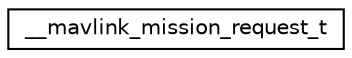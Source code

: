 digraph "Graphical Class Hierarchy"
{
 // INTERACTIVE_SVG=YES
  edge [fontname="Helvetica",fontsize="10",labelfontname="Helvetica",labelfontsize="10"];
  node [fontname="Helvetica",fontsize="10",shape=record];
  rankdir="LR";
  Node1 [label="__mavlink_mission_request_t",height=0.2,width=0.4,color="black", fillcolor="white", style="filled",URL="$struct____mavlink__mission__request__t.html"];
}

